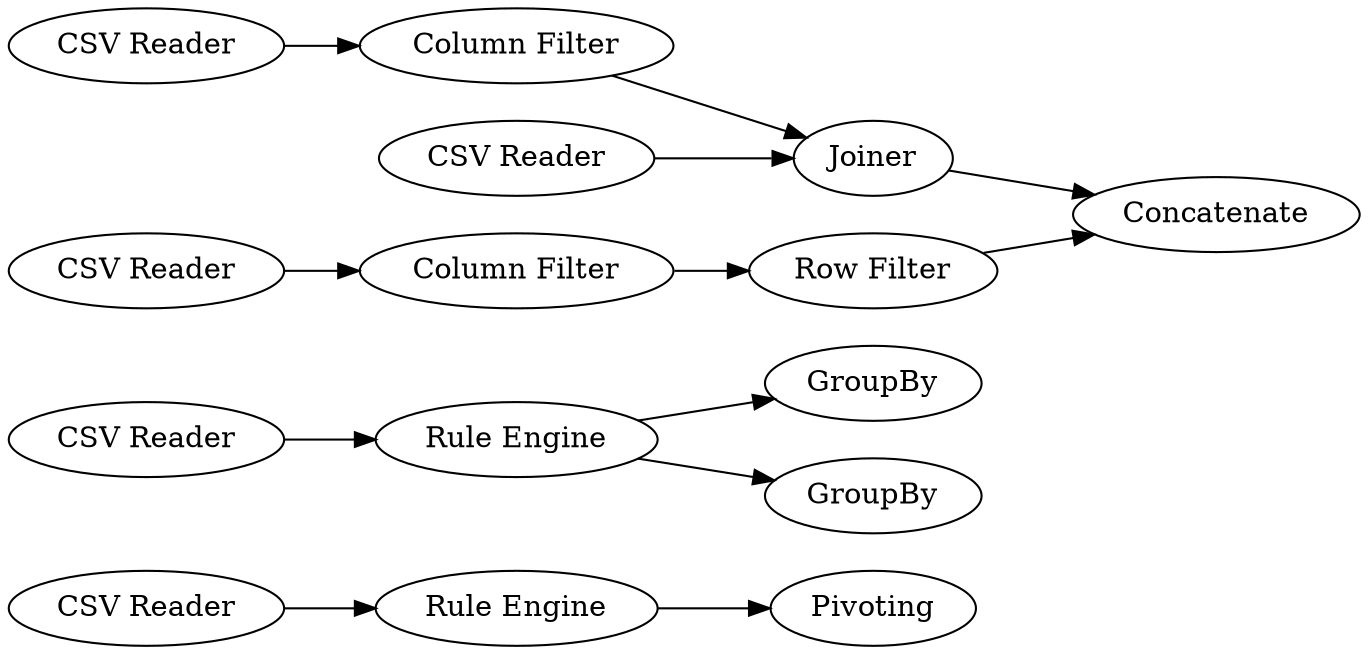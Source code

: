 digraph {
	6 [label=Pivoting]
	36 [label="Rule Engine"]
	37 [label=GroupBy]
	38 [label="CSV Reader"]
	40 [label=GroupBy]
	41 [label="CSV Reader"]
	42 [label="Rule Engine"]
	43 [label="CSV Reader"]
	44 [label="CSV Reader"]
	45 [label="Column Filter"]
	46 [label=Joiner]
	47 [label="CSV Reader"]
	48 [label="Column Filter"]
	49 [label="Row Filter"]
	50 [label=Concatenate]
	36 -> 37
	36 -> 40
	38 -> 36
	41 -> 42
	42 -> 6
	43 -> 46
	44 -> 45
	45 -> 46
	46 -> 50
	47 -> 48
	48 -> 49
	49 -> 50
	rankdir=LR
}
